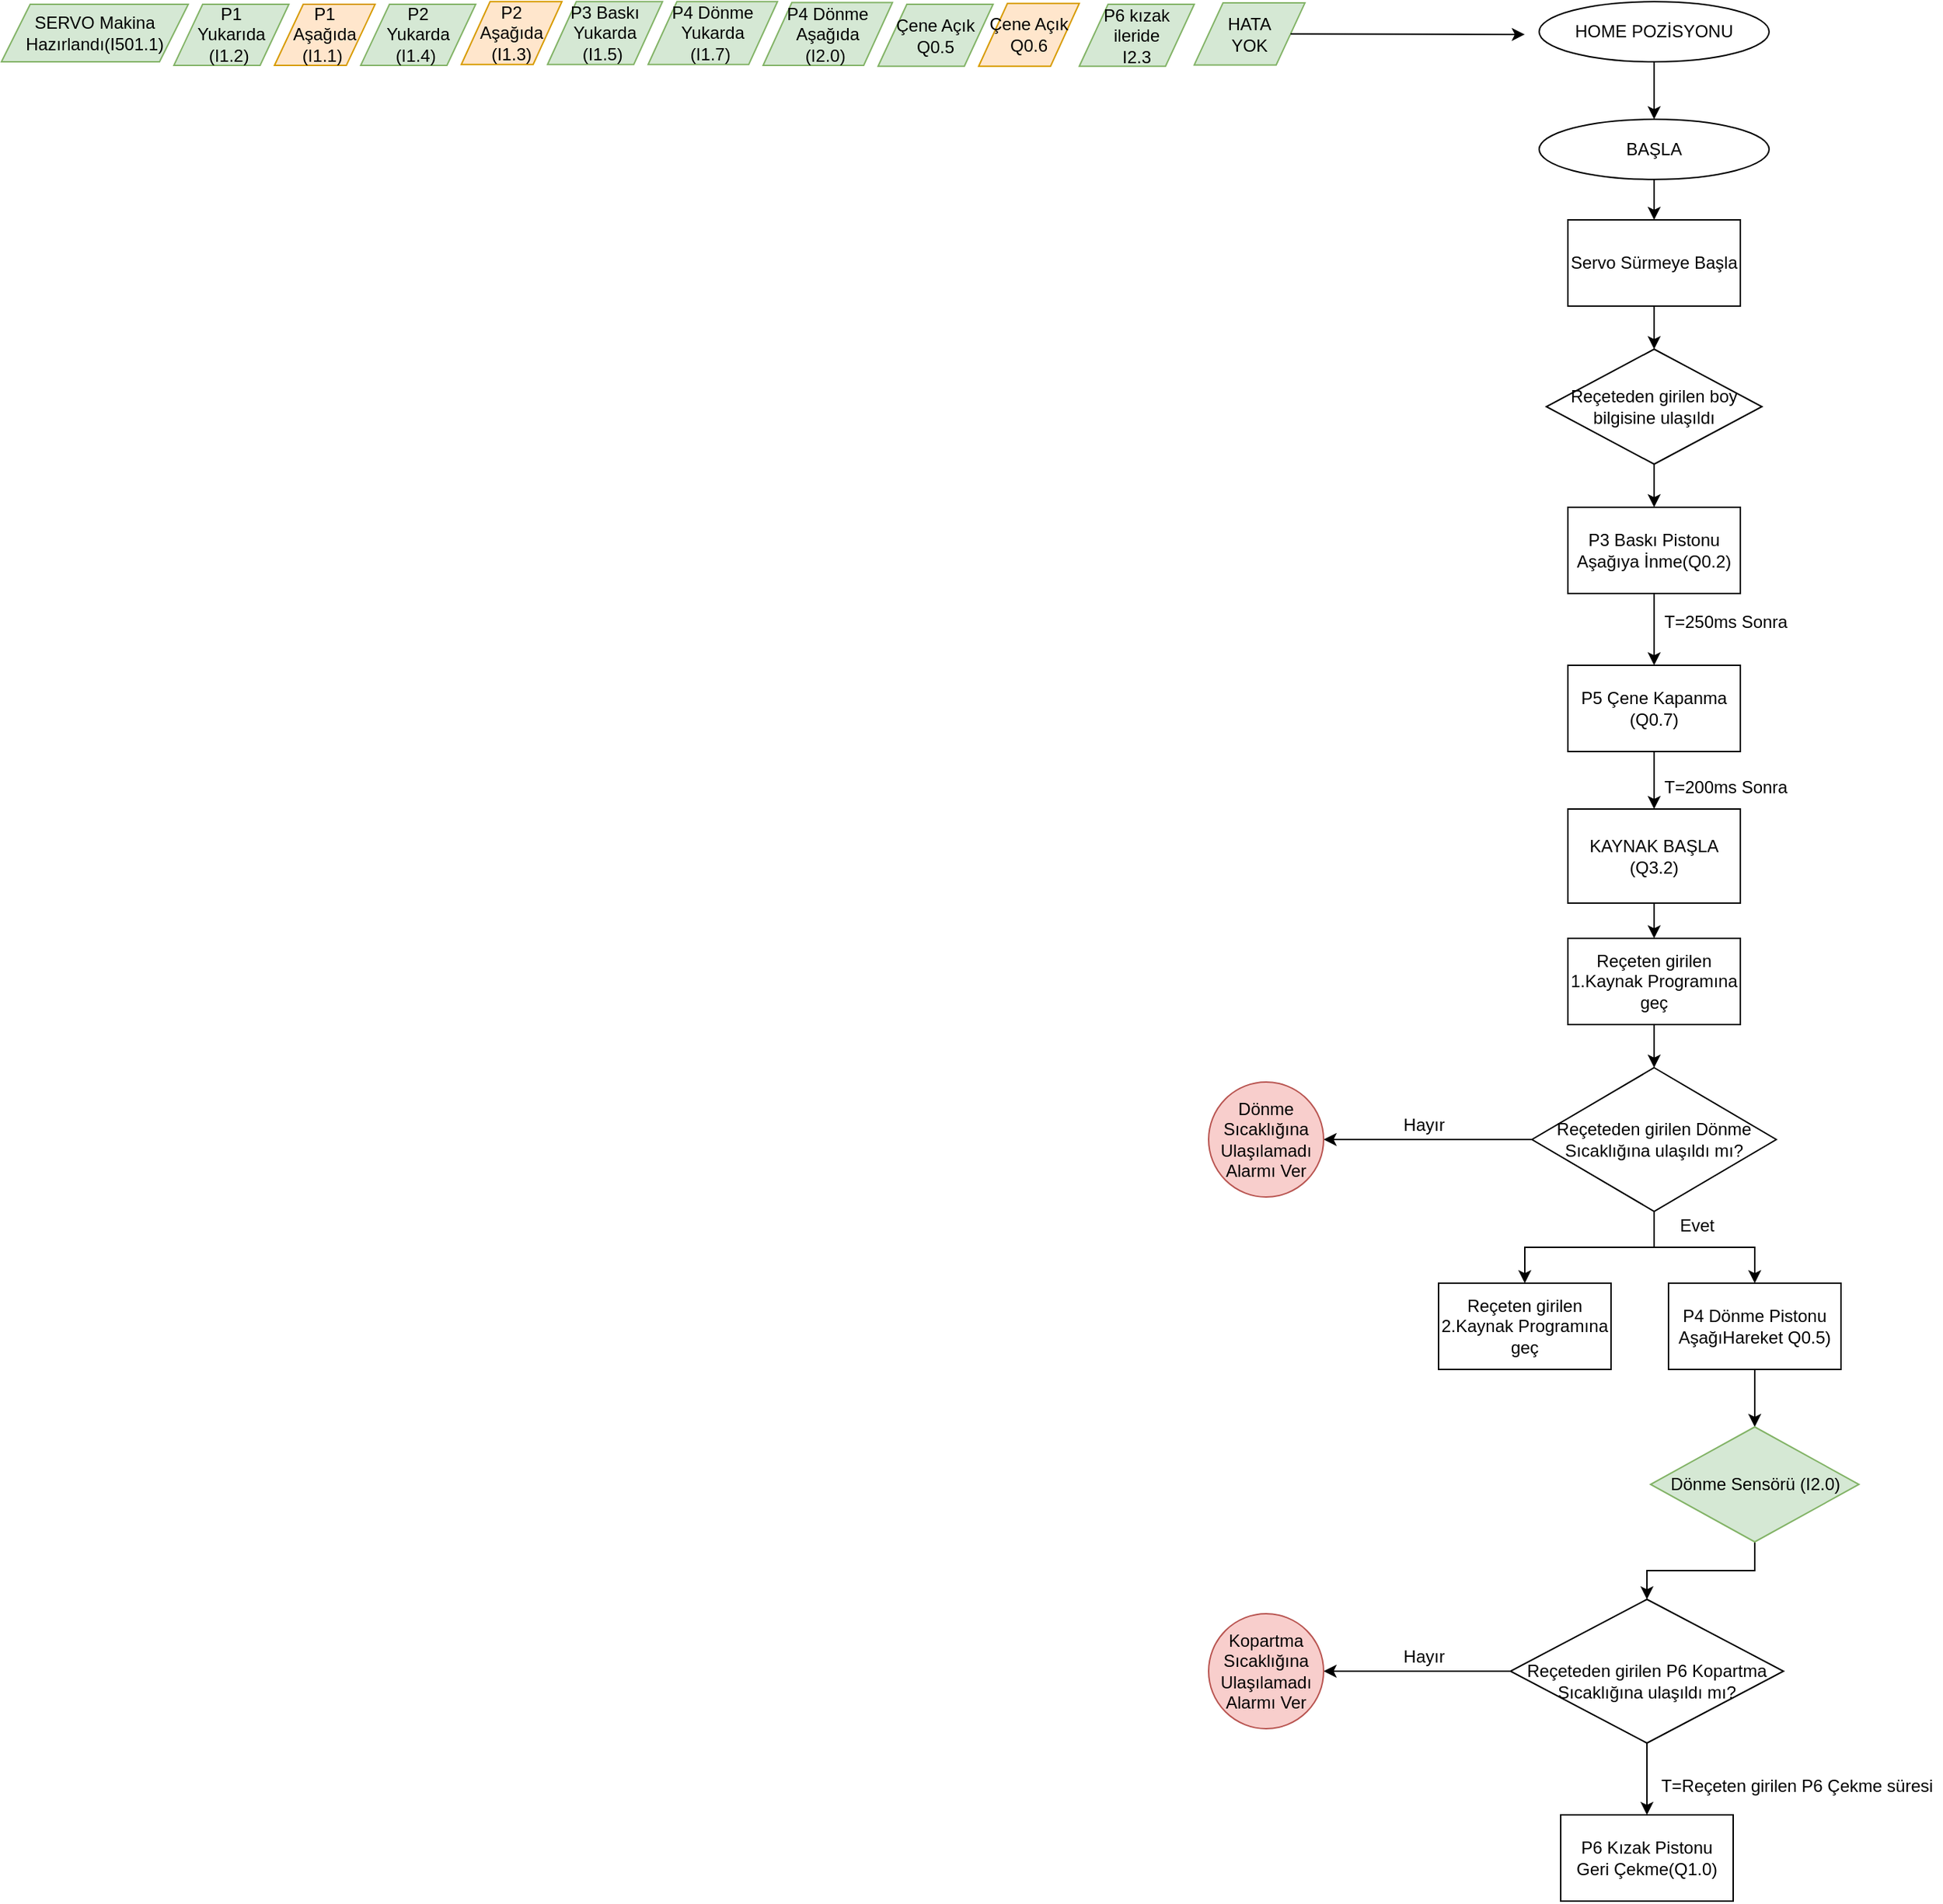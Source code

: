 <mxfile version="13.8.2" type="github">
  <diagram id="8I0ZILU0IZCC_N8qX_k-" name="Page-1">
    <mxGraphModel dx="1221" dy="615" grid="1" gridSize="10" guides="1" tooltips="1" connect="1" arrows="1" fold="1" page="1" pageScale="1" pageWidth="827" pageHeight="1169" background="none" math="0" shadow="0">
      <root>
        <mxCell id="0" />
        <mxCell id="1" parent="0" />
        <mxCell id="A2uMPvVaSxJjAJt0p_s2-1" value="SERVO Makina Hazırlandı(I501.1)" style="shape=parallelogram;perimeter=parallelogramPerimeter;whiteSpace=wrap;html=1;fixedSize=1;fillColor=#d5e8d4;strokeColor=#82b366;" vertex="1" parent="1">
          <mxGeometry y="40" width="130" height="40" as="geometry" />
        </mxCell>
        <mxCell id="A2uMPvVaSxJjAJt0p_s2-2" value="P1 &lt;br&gt;Yukarıda (I1.2)&amp;nbsp;" style="shape=parallelogram;perimeter=parallelogramPerimeter;whiteSpace=wrap;html=1;fixedSize=1;fillColor=#d5e8d4;strokeColor=#82b366;" vertex="1" parent="1">
          <mxGeometry x="120" y="40" width="80" height="42.5" as="geometry" />
        </mxCell>
        <mxCell id="A2uMPvVaSxJjAJt0p_s2-3" value="P1 &lt;br&gt;Aşağıda &lt;br&gt;(I1.1)&amp;nbsp;" style="shape=parallelogram;perimeter=parallelogramPerimeter;whiteSpace=wrap;html=1;fixedSize=1;fillColor=#ffe6cc;strokeColor=#d79b00;" vertex="1" parent="1">
          <mxGeometry x="190" y="40" width="70" height="42.5" as="geometry" />
        </mxCell>
        <mxCell id="A2uMPvVaSxJjAJt0p_s2-4" value="P2 &lt;br&gt;Yukarda&lt;br&gt;(I1.4)&amp;nbsp;" style="shape=parallelogram;perimeter=parallelogramPerimeter;whiteSpace=wrap;html=1;fixedSize=1;fillColor=#d5e8d4;strokeColor=#82b366;" vertex="1" parent="1">
          <mxGeometry x="250" y="40" width="80" height="42.5" as="geometry" />
        </mxCell>
        <mxCell id="A2uMPvVaSxJjAJt0p_s2-5" value="P2 &lt;br&gt;Aşağıda&lt;br&gt;&amp;nbsp;(I1.3)&amp;nbsp;" style="shape=parallelogram;perimeter=parallelogramPerimeter;whiteSpace=wrap;html=1;fixedSize=1;fillColor=#ffe6cc;strokeColor=#d79b00;" vertex="1" parent="1">
          <mxGeometry x="320" y="38.13" width="70" height="43.75" as="geometry" />
        </mxCell>
        <mxCell id="A2uMPvVaSxJjAJt0p_s2-6" value="P3 Baskı&lt;br&gt;Yukarda &lt;br&gt;(I1.5)&amp;nbsp;" style="shape=parallelogram;perimeter=parallelogramPerimeter;whiteSpace=wrap;html=1;fixedSize=1;fillColor=#d5e8d4;strokeColor=#82b366;" vertex="1" parent="1">
          <mxGeometry x="380" y="38.13" width="80" height="43.75" as="geometry" />
        </mxCell>
        <mxCell id="A2uMPvVaSxJjAJt0p_s2-7" value="P4 Dönme&lt;br&gt;Yukarda &lt;br&gt;(I1.7)&amp;nbsp;" style="shape=parallelogram;perimeter=parallelogramPerimeter;whiteSpace=wrap;html=1;fixedSize=1;fillColor=#d5e8d4;strokeColor=#82b366;" vertex="1" parent="1">
          <mxGeometry x="450" y="38.13" width="90" height="43.75" as="geometry" />
        </mxCell>
        <mxCell id="A2uMPvVaSxJjAJt0p_s2-9" value="P4 Dönme&lt;br&gt;Aşağıda&lt;br&gt;(I2.0)&amp;nbsp;" style="shape=parallelogram;perimeter=parallelogramPerimeter;whiteSpace=wrap;html=1;fixedSize=1;fillColor=#d5e8d4;strokeColor=#82b366;" vertex="1" parent="1">
          <mxGeometry x="530" y="38.75" width="90" height="43.75" as="geometry" />
        </mxCell>
        <mxCell id="A2uMPvVaSxJjAJt0p_s2-10" value="Çene Açık&lt;br&gt;Q0.5" style="shape=parallelogram;perimeter=parallelogramPerimeter;whiteSpace=wrap;html=1;fixedSize=1;fillColor=#d5e8d4;strokeColor=#82b366;" vertex="1" parent="1">
          <mxGeometry x="610" y="40" width="80" height="43.13" as="geometry" />
        </mxCell>
        <mxCell id="A2uMPvVaSxJjAJt0p_s2-11" value="Çene Açık&lt;br&gt;Q0.6" style="shape=parallelogram;perimeter=parallelogramPerimeter;whiteSpace=wrap;html=1;fixedSize=1;fillColor=#ffe6cc;strokeColor=#d79b00;" vertex="1" parent="1">
          <mxGeometry x="680" y="39.37" width="70" height="43.75" as="geometry" />
        </mxCell>
        <mxCell id="A2uMPvVaSxJjAJt0p_s2-12" value="P6 kızak&lt;br&gt;ileride&lt;br&gt;I2.3" style="shape=parallelogram;perimeter=parallelogramPerimeter;whiteSpace=wrap;html=1;fixedSize=1;fillColor=#d5e8d4;strokeColor=#82b366;" vertex="1" parent="1">
          <mxGeometry x="750" y="40" width="80" height="43.13" as="geometry" />
        </mxCell>
        <mxCell id="A2uMPvVaSxJjAJt0p_s2-22" value="" style="edgeStyle=orthogonalEdgeStyle;rounded=0;orthogonalLoop=1;jettySize=auto;html=1;" edge="1" parent="1" source="A2uMPvVaSxJjAJt0p_s2-13" target="A2uMPvVaSxJjAJt0p_s2-20">
          <mxGeometry relative="1" as="geometry" />
        </mxCell>
        <mxCell id="A2uMPvVaSxJjAJt0p_s2-13" value="HOME POZİSYONU" style="ellipse;whiteSpace=wrap;html=1;" vertex="1" parent="1">
          <mxGeometry x="1070" y="38.13" width="160" height="41.87" as="geometry" />
        </mxCell>
        <mxCell id="A2uMPvVaSxJjAJt0p_s2-17" value="HATA&lt;br&gt;YOK" style="shape=parallelogram;perimeter=parallelogramPerimeter;whiteSpace=wrap;html=1;fixedSize=1;fillColor=#d5e8d4;strokeColor=#82b366;" vertex="1" parent="1">
          <mxGeometry x="830" y="39.06" width="77" height="43.13" as="geometry" />
        </mxCell>
        <mxCell id="A2uMPvVaSxJjAJt0p_s2-19" value="" style="endArrow=classic;html=1;exitX=1;exitY=0.5;exitDx=0;exitDy=0;" edge="1" parent="1" source="A2uMPvVaSxJjAJt0p_s2-17">
          <mxGeometry width="50" height="50" relative="1" as="geometry">
            <mxPoint x="960" y="60.98" as="sourcePoint" />
            <mxPoint x="1060" y="60.98" as="targetPoint" />
          </mxGeometry>
        </mxCell>
        <mxCell id="A2uMPvVaSxJjAJt0p_s2-26" style="edgeStyle=orthogonalEdgeStyle;rounded=0;orthogonalLoop=1;jettySize=auto;html=1;exitX=0.5;exitY=1;exitDx=0;exitDy=0;entryX=0.5;entryY=0;entryDx=0;entryDy=0;" edge="1" parent="1" source="A2uMPvVaSxJjAJt0p_s2-20" target="A2uMPvVaSxJjAJt0p_s2-25">
          <mxGeometry relative="1" as="geometry">
            <mxPoint x="1150" y="190" as="targetPoint" />
          </mxGeometry>
        </mxCell>
        <mxCell id="A2uMPvVaSxJjAJt0p_s2-20" value="BAŞLA" style="ellipse;whiteSpace=wrap;html=1;" vertex="1" parent="1">
          <mxGeometry x="1070" y="120" width="160" height="41.87" as="geometry" />
        </mxCell>
        <mxCell id="A2uMPvVaSxJjAJt0p_s2-25" value="Servo Sürmeye Başla" style="rounded=0;whiteSpace=wrap;html=1;" vertex="1" parent="1">
          <mxGeometry x="1090" y="190" width="120" height="60" as="geometry" />
        </mxCell>
        <mxCell id="A2uMPvVaSxJjAJt0p_s2-35" value="" style="edgeStyle=orthogonalEdgeStyle;rounded=0;orthogonalLoop=1;jettySize=auto;html=1;" edge="1" parent="1" source="A2uMPvVaSxJjAJt0p_s2-29" target="A2uMPvVaSxJjAJt0p_s2-32">
          <mxGeometry relative="1" as="geometry" />
        </mxCell>
        <mxCell id="A2uMPvVaSxJjAJt0p_s2-29" value="&lt;span&gt;Reçeteden girilen boy bilgisine ulaşıldı&lt;/span&gt;" style="rhombus;whiteSpace=wrap;html=1;" vertex="1" parent="1">
          <mxGeometry x="1075" y="280" width="150" height="80" as="geometry" />
        </mxCell>
        <mxCell id="A2uMPvVaSxJjAJt0p_s2-31" value="" style="endArrow=classic;html=1;exitX=0.5;exitY=1;exitDx=0;exitDy=0;entryX=0.5;entryY=0;entryDx=0;entryDy=0;" edge="1" parent="1" source="A2uMPvVaSxJjAJt0p_s2-25" target="A2uMPvVaSxJjAJt0p_s2-29">
          <mxGeometry width="50" height="50" relative="1" as="geometry">
            <mxPoint x="890" y="310" as="sourcePoint" />
            <mxPoint x="890" y="380" as="targetPoint" />
            <Array as="points" />
          </mxGeometry>
        </mxCell>
        <mxCell id="A2uMPvVaSxJjAJt0p_s2-39" value="" style="edgeStyle=orthogonalEdgeStyle;rounded=0;orthogonalLoop=1;jettySize=auto;html=1;" edge="1" parent="1" source="A2uMPvVaSxJjAJt0p_s2-32" target="A2uMPvVaSxJjAJt0p_s2-38">
          <mxGeometry relative="1" as="geometry" />
        </mxCell>
        <mxCell id="A2uMPvVaSxJjAJt0p_s2-32" value="P3 Baskı Pistonu Aşağıya İnme(Q0.2)" style="rounded=0;whiteSpace=wrap;html=1;" vertex="1" parent="1">
          <mxGeometry x="1090" y="390" width="120" height="60" as="geometry" />
        </mxCell>
        <mxCell id="A2uMPvVaSxJjAJt0p_s2-45" value="" style="edgeStyle=orthogonalEdgeStyle;rounded=0;orthogonalLoop=1;jettySize=auto;html=1;" edge="1" parent="1" source="A2uMPvVaSxJjAJt0p_s2-38">
          <mxGeometry relative="1" as="geometry">
            <mxPoint x="1150" y="600" as="targetPoint" />
          </mxGeometry>
        </mxCell>
        <mxCell id="A2uMPvVaSxJjAJt0p_s2-38" value="P5 Çene Kapanma&lt;br&gt;(Q0.7)" style="rounded=0;whiteSpace=wrap;html=1;" vertex="1" parent="1">
          <mxGeometry x="1090" y="500" width="120" height="60" as="geometry" />
        </mxCell>
        <mxCell id="A2uMPvVaSxJjAJt0p_s2-41" value="T=250ms Sonra" style="text;html=1;strokeColor=none;fillColor=none;align=center;verticalAlign=middle;whiteSpace=wrap;rounded=0;" vertex="1" parent="1">
          <mxGeometry x="1140" y="460" width="120" height="20" as="geometry" />
        </mxCell>
        <mxCell id="A2uMPvVaSxJjAJt0p_s2-46" value="T=200ms Sonra" style="text;html=1;strokeColor=none;fillColor=none;align=center;verticalAlign=middle;whiteSpace=wrap;rounded=0;" vertex="1" parent="1">
          <mxGeometry x="1140" y="574.5" width="120" height="20" as="geometry" />
        </mxCell>
        <mxCell id="A2uMPvVaSxJjAJt0p_s2-77" style="edgeStyle=orthogonalEdgeStyle;rounded=0;orthogonalLoop=1;jettySize=auto;html=1;exitX=0.5;exitY=1;exitDx=0;exitDy=0;entryX=0.5;entryY=0;entryDx=0;entryDy=0;" edge="1" parent="1" source="A2uMPvVaSxJjAJt0p_s2-49" target="A2uMPvVaSxJjAJt0p_s2-50">
          <mxGeometry relative="1" as="geometry" />
        </mxCell>
        <mxCell id="A2uMPvVaSxJjAJt0p_s2-49" value="KAYNAK BAŞLA&lt;br&gt;(Q3.2)" style="rounded=0;whiteSpace=wrap;html=1;" vertex="1" parent="1">
          <mxGeometry x="1090" y="600" width="120" height="65.5" as="geometry" />
        </mxCell>
        <mxCell id="A2uMPvVaSxJjAJt0p_s2-62" style="edgeStyle=orthogonalEdgeStyle;rounded=0;orthogonalLoop=1;jettySize=auto;html=1;exitX=0.5;exitY=1;exitDx=0;exitDy=0;entryX=0.5;entryY=0;entryDx=0;entryDy=0;" edge="1" parent="1" source="A2uMPvVaSxJjAJt0p_s2-50" target="A2uMPvVaSxJjAJt0p_s2-56">
          <mxGeometry relative="1" as="geometry" />
        </mxCell>
        <mxCell id="A2uMPvVaSxJjAJt0p_s2-50" value="Reçeten girilen 1.Kaynak Programına geç" style="rounded=0;whiteSpace=wrap;html=1;" vertex="1" parent="1">
          <mxGeometry x="1090" y="690" width="120" height="60" as="geometry" />
        </mxCell>
        <mxCell id="A2uMPvVaSxJjAJt0p_s2-66" style="edgeStyle=orthogonalEdgeStyle;rounded=0;orthogonalLoop=1;jettySize=auto;html=1;" edge="1" parent="1" source="A2uMPvVaSxJjAJt0p_s2-56" target="A2uMPvVaSxJjAJt0p_s2-67">
          <mxGeometry relative="1" as="geometry">
            <mxPoint x="860" y="870" as="targetPoint" />
          </mxGeometry>
        </mxCell>
        <mxCell id="A2uMPvVaSxJjAJt0p_s2-79" value="" style="edgeStyle=orthogonalEdgeStyle;rounded=0;orthogonalLoop=1;jettySize=auto;html=1;" edge="1" parent="1" source="A2uMPvVaSxJjAJt0p_s2-56" target="A2uMPvVaSxJjAJt0p_s2-60">
          <mxGeometry relative="1" as="geometry" />
        </mxCell>
        <mxCell id="A2uMPvVaSxJjAJt0p_s2-83" value="" style="edgeStyle=orthogonalEdgeStyle;rounded=0;orthogonalLoop=1;jettySize=auto;html=1;" edge="1" parent="1" source="A2uMPvVaSxJjAJt0p_s2-56" target="A2uMPvVaSxJjAJt0p_s2-74">
          <mxGeometry relative="1" as="geometry" />
        </mxCell>
        <mxCell id="A2uMPvVaSxJjAJt0p_s2-56" value="Reçeteden girilen Dönme Sıcaklığına ulaşıldı mı?" style="rhombus;whiteSpace=wrap;html=1;" vertex="1" parent="1">
          <mxGeometry x="1065" y="780" width="170" height="100" as="geometry" />
        </mxCell>
        <mxCell id="A2uMPvVaSxJjAJt0p_s2-60" value="Reçeten girilen 2.Kaynak Programına geç" style="rounded=0;whiteSpace=wrap;html=1;" vertex="1" parent="1">
          <mxGeometry x="1000" y="930" width="120" height="60" as="geometry" />
        </mxCell>
        <mxCell id="A2uMPvVaSxJjAJt0p_s2-63" value="Evet" style="text;html=1;strokeColor=none;fillColor=none;align=center;verticalAlign=middle;whiteSpace=wrap;rounded=0;" vertex="1" parent="1">
          <mxGeometry x="1160" y="880" width="40" height="20" as="geometry" />
        </mxCell>
        <mxCell id="A2uMPvVaSxJjAJt0p_s2-65" value="Hayır" style="text;html=1;strokeColor=none;fillColor=none;align=center;verticalAlign=middle;whiteSpace=wrap;rounded=0;" vertex="1" parent="1">
          <mxGeometry x="970" y="810" width="40" height="20" as="geometry" />
        </mxCell>
        <mxCell id="A2uMPvVaSxJjAJt0p_s2-67" value="Dönme Sıcaklığına Ulaşılamadı Alarmı Ver" style="ellipse;whiteSpace=wrap;html=1;aspect=fixed;fillColor=#f8cecc;strokeColor=#b85450;" vertex="1" parent="1">
          <mxGeometry x="840" y="790" width="80" height="80" as="geometry" />
        </mxCell>
        <mxCell id="A2uMPvVaSxJjAJt0p_s2-99" style="edgeStyle=orthogonalEdgeStyle;rounded=0;orthogonalLoop=1;jettySize=auto;html=1;exitX=0.5;exitY=1;exitDx=0;exitDy=0;entryX=0.5;entryY=0;entryDx=0;entryDy=0;" edge="1" parent="1" source="A2uMPvVaSxJjAJt0p_s2-74" target="A2uMPvVaSxJjAJt0p_s2-96">
          <mxGeometry relative="1" as="geometry" />
        </mxCell>
        <mxCell id="A2uMPvVaSxJjAJt0p_s2-74" value="P4 Dönme Pistonu AşağıHareket Q0.5)" style="rounded=0;whiteSpace=wrap;html=1;" vertex="1" parent="1">
          <mxGeometry x="1160" y="930" width="120" height="60" as="geometry" />
        </mxCell>
        <mxCell id="A2uMPvVaSxJjAJt0p_s2-94" value="" style="edgeStyle=orthogonalEdgeStyle;rounded=0;orthogonalLoop=1;jettySize=auto;html=1;" edge="1" parent="1" source="A2uMPvVaSxJjAJt0p_s2-88" target="A2uMPvVaSxJjAJt0p_s2-93">
          <mxGeometry relative="1" as="geometry" />
        </mxCell>
        <mxCell id="A2uMPvVaSxJjAJt0p_s2-105" value="" style="edgeStyle=orthogonalEdgeStyle;rounded=0;orthogonalLoop=1;jettySize=auto;html=1;" edge="1" parent="1" source="A2uMPvVaSxJjAJt0p_s2-88" target="A2uMPvVaSxJjAJt0p_s2-104">
          <mxGeometry relative="1" as="geometry" />
        </mxCell>
        <mxCell id="A2uMPvVaSxJjAJt0p_s2-88" value="&lt;br&gt;Reçeteden girilen P6 Kopartma&lt;br&gt;Sıcaklığına ulaşıldı mı?" style="rhombus;whiteSpace=wrap;html=1;" vertex="1" parent="1">
          <mxGeometry x="1050" y="1150" width="190" height="100" as="geometry" />
        </mxCell>
        <mxCell id="A2uMPvVaSxJjAJt0p_s2-90" value="Hayır" style="text;html=1;strokeColor=none;fillColor=none;align=center;verticalAlign=middle;whiteSpace=wrap;rounded=0;" vertex="1" parent="1">
          <mxGeometry x="970" y="1180" width="40" height="20" as="geometry" />
        </mxCell>
        <mxCell id="A2uMPvVaSxJjAJt0p_s2-93" value="Kopartma&lt;br&gt;Sıcaklığına Ulaşılamadı Alarmı Ver" style="ellipse;whiteSpace=wrap;html=1;aspect=fixed;fillColor=#f8cecc;strokeColor=#b85450;" vertex="1" parent="1">
          <mxGeometry x="840" y="1160" width="80" height="80" as="geometry" />
        </mxCell>
        <mxCell id="A2uMPvVaSxJjAJt0p_s2-100" style="edgeStyle=orthogonalEdgeStyle;rounded=0;orthogonalLoop=1;jettySize=auto;html=1;entryX=0.5;entryY=0;entryDx=0;entryDy=0;" edge="1" parent="1" source="A2uMPvVaSxJjAJt0p_s2-96" target="A2uMPvVaSxJjAJt0p_s2-88">
          <mxGeometry relative="1" as="geometry" />
        </mxCell>
        <mxCell id="A2uMPvVaSxJjAJt0p_s2-96" value="Dönme Sensörü (I2.0)" style="rhombus;whiteSpace=wrap;html=1;fillColor=#d5e8d4;strokeColor=#82b366;" vertex="1" parent="1">
          <mxGeometry x="1147.5" y="1030" width="145" height="80" as="geometry" />
        </mxCell>
        <mxCell id="A2uMPvVaSxJjAJt0p_s2-104" value="P6 Kızak Pistonu&lt;br&gt;Geri Çekme(Q1.0)" style="rounded=0;whiteSpace=wrap;html=1;" vertex="1" parent="1">
          <mxGeometry x="1085" y="1300" width="120" height="60" as="geometry" />
        </mxCell>
        <mxCell id="A2uMPvVaSxJjAJt0p_s2-106" value="T=Reçeten girilen P6 Çekme süresi" style="text;html=1;strokeColor=none;fillColor=none;align=center;verticalAlign=middle;whiteSpace=wrap;rounded=0;" vertex="1" parent="1">
          <mxGeometry x="1147.5" y="1270" width="202.5" height="20" as="geometry" />
        </mxCell>
      </root>
    </mxGraphModel>
  </diagram>
</mxfile>
